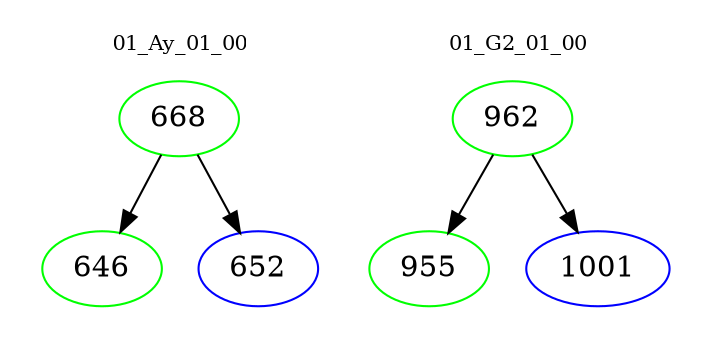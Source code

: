 digraph{
subgraph cluster_0 {
color = white
label = "01_Ay_01_00";
fontsize=10;
T0_668 [label="668", color="green"]
T0_668 -> T0_646 [color="black"]
T0_646 [label="646", color="green"]
T0_668 -> T0_652 [color="black"]
T0_652 [label="652", color="blue"]
}
subgraph cluster_1 {
color = white
label = "01_G2_01_00";
fontsize=10;
T1_962 [label="962", color="green"]
T1_962 -> T1_955 [color="black"]
T1_955 [label="955", color="green"]
T1_962 -> T1_1001 [color="black"]
T1_1001 [label="1001", color="blue"]
}
}

